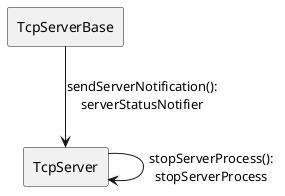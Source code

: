 @startuml
skinparam linestyle ortho
rectangle "TcpServer" as TS
rectangle "TcpServerBase" as TSB
 
TSB --> TS: sendServerNotification():\nserverStatusNotifier
TS --> TS: stopServerProcess():\nstopServerProcess

@enduml
